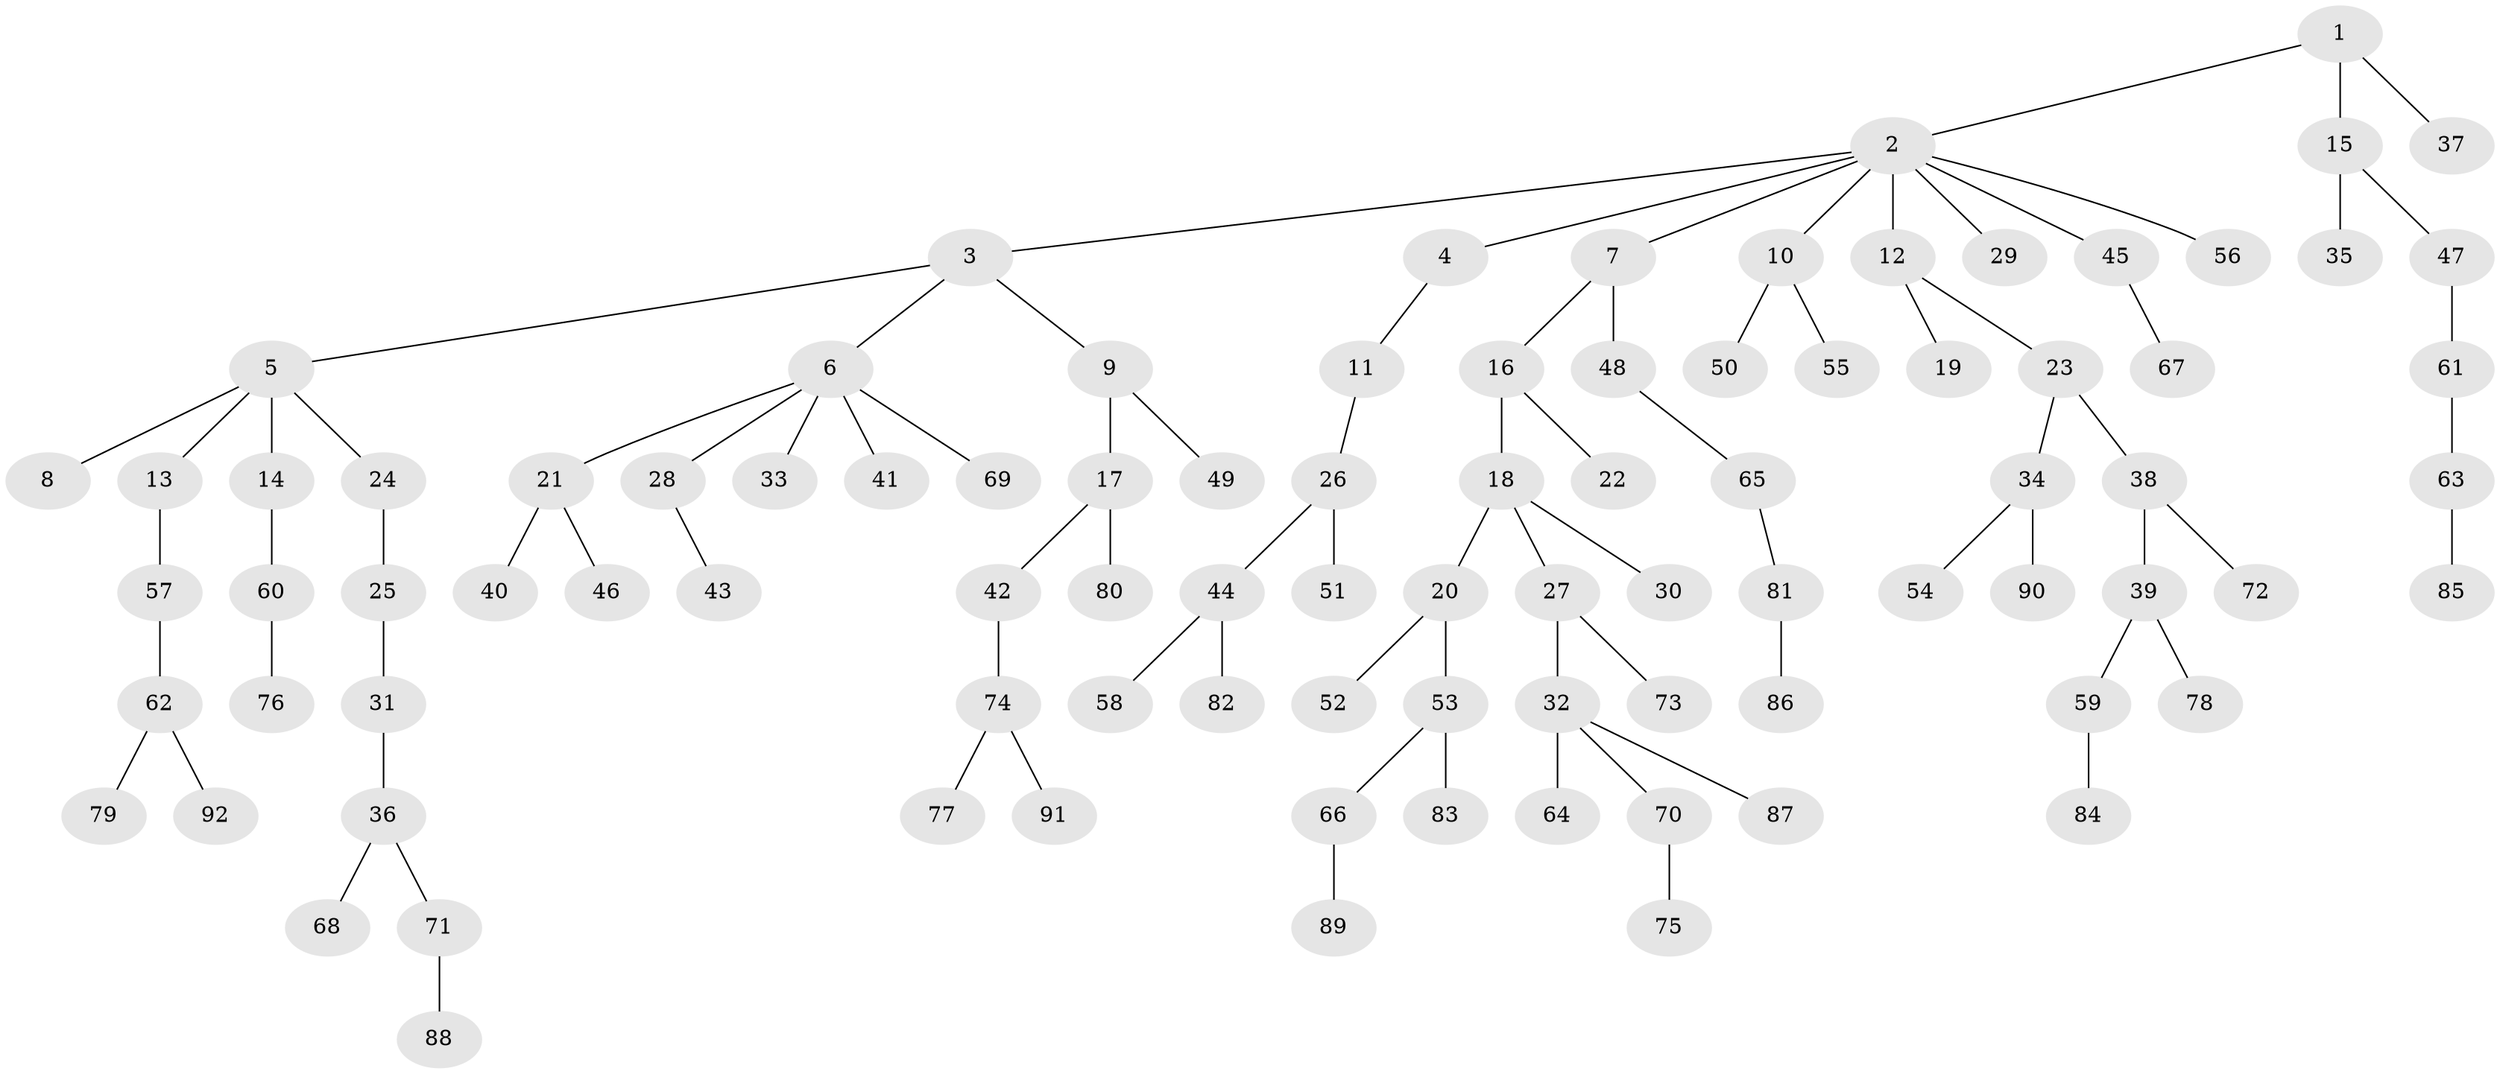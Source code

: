 // original degree distribution, {4: 0.07633587786259542, 9: 0.007633587786259542, 5: 0.015267175572519083, 3: 0.15267175572519084, 6: 0.007633587786259542, 7: 0.007633587786259542, 2: 0.24427480916030533, 1: 0.48854961832061067}
// Generated by graph-tools (version 1.1) at 2025/51/03/04/25 22:51:33]
// undirected, 92 vertices, 91 edges
graph export_dot {
  node [color=gray90,style=filled];
  1;
  2;
  3;
  4;
  5;
  6;
  7;
  8;
  9;
  10;
  11;
  12;
  13;
  14;
  15;
  16;
  17;
  18;
  19;
  20;
  21;
  22;
  23;
  24;
  25;
  26;
  27;
  28;
  29;
  30;
  31;
  32;
  33;
  34;
  35;
  36;
  37;
  38;
  39;
  40;
  41;
  42;
  43;
  44;
  45;
  46;
  47;
  48;
  49;
  50;
  51;
  52;
  53;
  54;
  55;
  56;
  57;
  58;
  59;
  60;
  61;
  62;
  63;
  64;
  65;
  66;
  67;
  68;
  69;
  70;
  71;
  72;
  73;
  74;
  75;
  76;
  77;
  78;
  79;
  80;
  81;
  82;
  83;
  84;
  85;
  86;
  87;
  88;
  89;
  90;
  91;
  92;
  1 -- 2 [weight=1.0];
  1 -- 15 [weight=1.0];
  1 -- 37 [weight=1.0];
  2 -- 3 [weight=1.0];
  2 -- 4 [weight=1.0];
  2 -- 7 [weight=1.0];
  2 -- 10 [weight=1.0];
  2 -- 12 [weight=1.0];
  2 -- 29 [weight=1.0];
  2 -- 45 [weight=1.0];
  2 -- 56 [weight=1.0];
  3 -- 5 [weight=1.0];
  3 -- 6 [weight=1.0];
  3 -- 9 [weight=1.0];
  4 -- 11 [weight=1.0];
  5 -- 8 [weight=1.0];
  5 -- 13 [weight=1.0];
  5 -- 14 [weight=1.0];
  5 -- 24 [weight=1.0];
  6 -- 21 [weight=1.0];
  6 -- 28 [weight=1.0];
  6 -- 33 [weight=1.0];
  6 -- 41 [weight=1.0];
  6 -- 69 [weight=1.0];
  7 -- 16 [weight=1.0];
  7 -- 48 [weight=1.0];
  9 -- 17 [weight=1.0];
  9 -- 49 [weight=1.0];
  10 -- 50 [weight=1.0];
  10 -- 55 [weight=1.0];
  11 -- 26 [weight=1.0];
  12 -- 19 [weight=1.0];
  12 -- 23 [weight=1.0];
  13 -- 57 [weight=1.0];
  14 -- 60 [weight=1.0];
  15 -- 35 [weight=1.0];
  15 -- 47 [weight=1.0];
  16 -- 18 [weight=1.0];
  16 -- 22 [weight=1.0];
  17 -- 42 [weight=1.0];
  17 -- 80 [weight=1.0];
  18 -- 20 [weight=1.0];
  18 -- 27 [weight=1.0];
  18 -- 30 [weight=1.0];
  20 -- 52 [weight=1.0];
  20 -- 53 [weight=1.0];
  21 -- 40 [weight=1.0];
  21 -- 46 [weight=1.0];
  23 -- 34 [weight=1.0];
  23 -- 38 [weight=1.0];
  24 -- 25 [weight=1.0];
  25 -- 31 [weight=1.0];
  26 -- 44 [weight=1.0];
  26 -- 51 [weight=1.0];
  27 -- 32 [weight=1.0];
  27 -- 73 [weight=1.0];
  28 -- 43 [weight=1.0];
  31 -- 36 [weight=1.0];
  32 -- 64 [weight=1.0];
  32 -- 70 [weight=1.0];
  32 -- 87 [weight=1.0];
  34 -- 54 [weight=1.0];
  34 -- 90 [weight=1.0];
  36 -- 68 [weight=1.0];
  36 -- 71 [weight=1.0];
  38 -- 39 [weight=1.0];
  38 -- 72 [weight=1.0];
  39 -- 59 [weight=1.0];
  39 -- 78 [weight=1.0];
  42 -- 74 [weight=1.0];
  44 -- 58 [weight=1.0];
  44 -- 82 [weight=1.0];
  45 -- 67 [weight=1.0];
  47 -- 61 [weight=1.0];
  48 -- 65 [weight=1.0];
  53 -- 66 [weight=1.0];
  53 -- 83 [weight=1.0];
  57 -- 62 [weight=1.0];
  59 -- 84 [weight=1.0];
  60 -- 76 [weight=1.0];
  61 -- 63 [weight=1.0];
  62 -- 79 [weight=1.0];
  62 -- 92 [weight=1.0];
  63 -- 85 [weight=1.0];
  65 -- 81 [weight=1.0];
  66 -- 89 [weight=1.0];
  70 -- 75 [weight=1.0];
  71 -- 88 [weight=1.0];
  74 -- 77 [weight=1.0];
  74 -- 91 [weight=1.0];
  81 -- 86 [weight=1.0];
}
